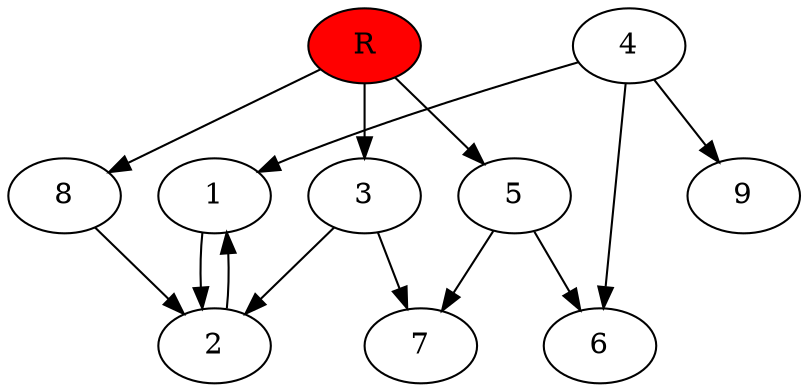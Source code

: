 digraph prb42434 {
	1
	2
	3
	4
	5
	6
	7
	8
	R [fillcolor="#ff0000" style=filled]
	1 -> 2
	2 -> 1
	3 -> 2
	3 -> 7
	4 -> 1
	4 -> 6
	4 -> 9
	5 -> 6
	5 -> 7
	8 -> 2
	R -> 3
	R -> 5
	R -> 8
}
